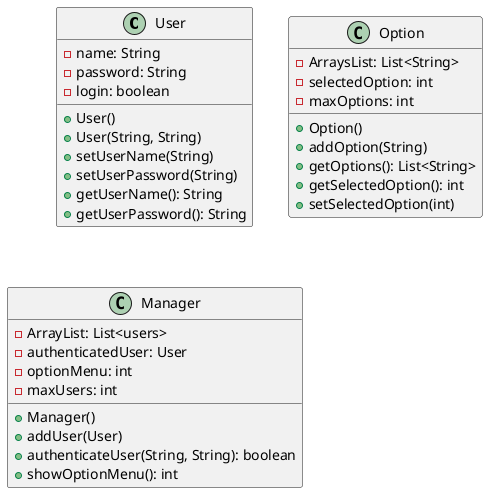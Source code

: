 @startuml
class User {
    -name: String
    -password: String
    -login: boolean
    +User()
    +User(String, String)
    +setUserName(String)
    +setUserPassword(String)
    +getUserName(): String
    +getUserPassword(): String
}

class Option {
    -ArraysList: List<String>
    -selectedOption: int
    -maxOptions: int
    +Option()
    +addOption(String)
    +getOptions(): List<String>
    +getSelectedOption(): int
    +setSelectedOption(int)
}

class Manager {
    -ArrayList: List<users>
    -authenticatedUser: User
    -optionMenu: int
    -maxUsers: int
    +Manager()
    +addUser(User)
    +authenticateUser(String, String): boolean
    +showOptionMenu(): int
}
@enduml

